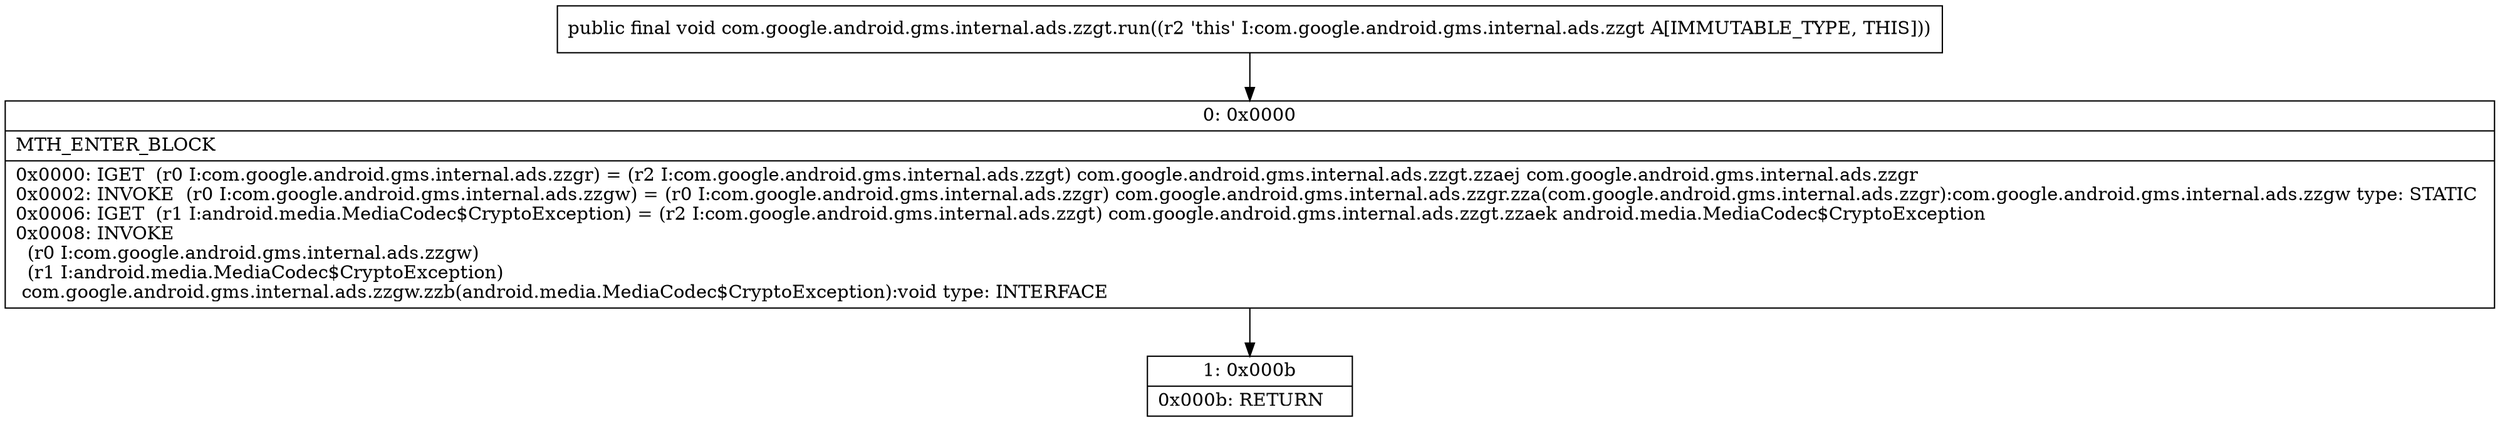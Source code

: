 digraph "CFG forcom.google.android.gms.internal.ads.zzgt.run()V" {
Node_0 [shape=record,label="{0\:\ 0x0000|MTH_ENTER_BLOCK\l|0x0000: IGET  (r0 I:com.google.android.gms.internal.ads.zzgr) = (r2 I:com.google.android.gms.internal.ads.zzgt) com.google.android.gms.internal.ads.zzgt.zzaej com.google.android.gms.internal.ads.zzgr \l0x0002: INVOKE  (r0 I:com.google.android.gms.internal.ads.zzgw) = (r0 I:com.google.android.gms.internal.ads.zzgr) com.google.android.gms.internal.ads.zzgr.zza(com.google.android.gms.internal.ads.zzgr):com.google.android.gms.internal.ads.zzgw type: STATIC \l0x0006: IGET  (r1 I:android.media.MediaCodec$CryptoException) = (r2 I:com.google.android.gms.internal.ads.zzgt) com.google.android.gms.internal.ads.zzgt.zzaek android.media.MediaCodec$CryptoException \l0x0008: INVOKE  \l  (r0 I:com.google.android.gms.internal.ads.zzgw)\l  (r1 I:android.media.MediaCodec$CryptoException)\l com.google.android.gms.internal.ads.zzgw.zzb(android.media.MediaCodec$CryptoException):void type: INTERFACE \l}"];
Node_1 [shape=record,label="{1\:\ 0x000b|0x000b: RETURN   \l}"];
MethodNode[shape=record,label="{public final void com.google.android.gms.internal.ads.zzgt.run((r2 'this' I:com.google.android.gms.internal.ads.zzgt A[IMMUTABLE_TYPE, THIS])) }"];
MethodNode -> Node_0;
Node_0 -> Node_1;
}

